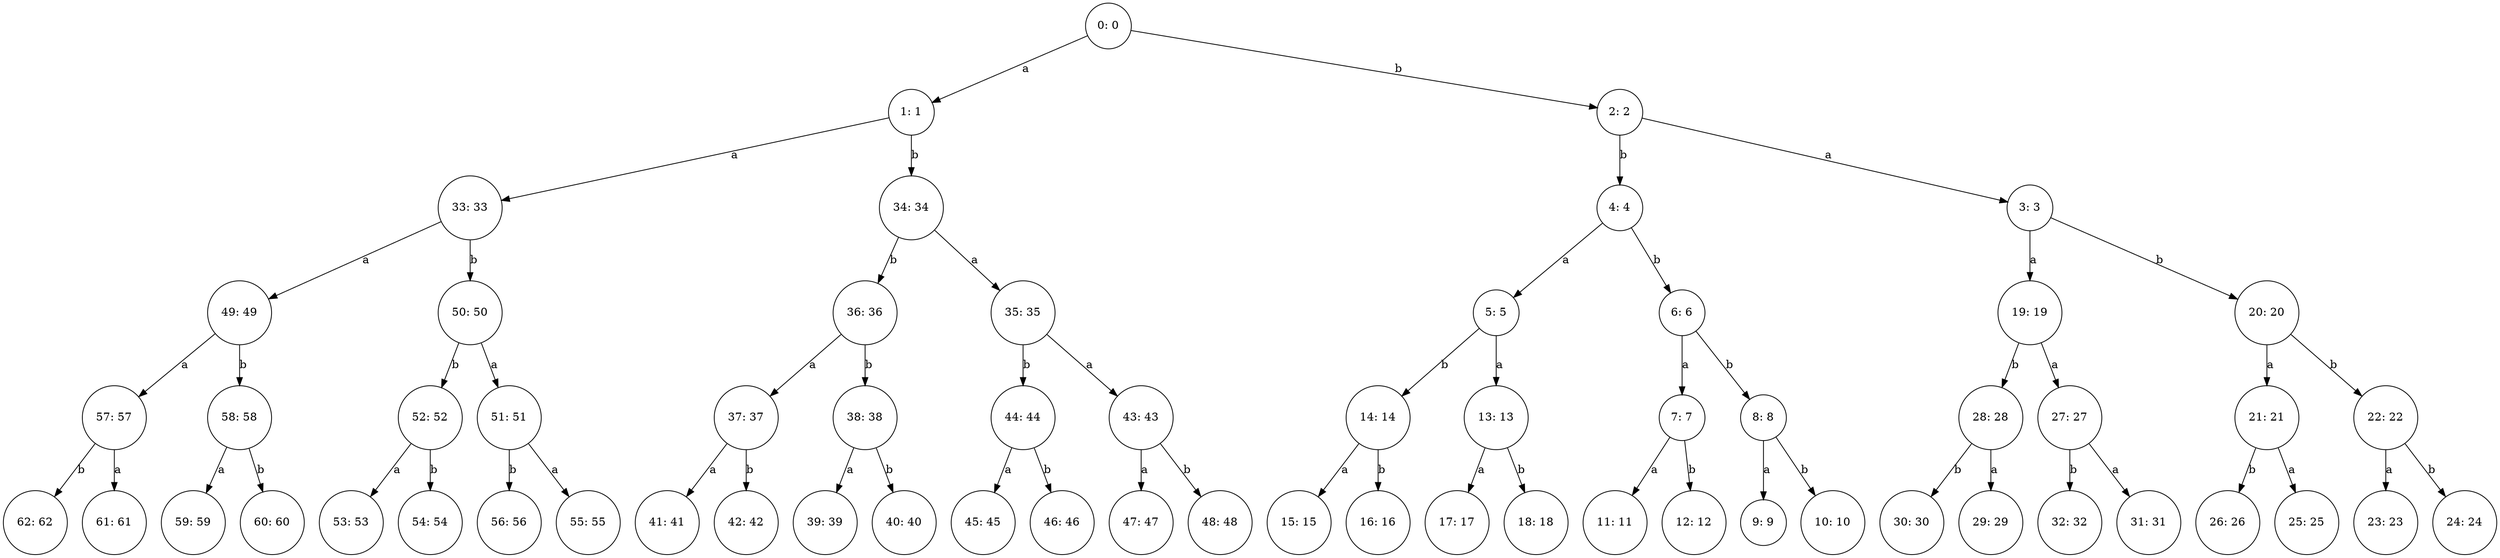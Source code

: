 digraph G {
node_37 [shape=circle,label="37: 37"];
	node_37 -> node_41 [label="a"];
	node_37 -> node_42 [label="b"];
node_44 [shape=circle,label="44: 44"];
	node_44 -> node_45 [label="a"];
	node_44 -> node_46 [label="b"];
node_4 [shape=circle,label="4: 4"];
	node_4 -> node_5 [label="a"];
	node_4 -> node_6 [label="b"];
node_56 [shape=circle,label="56: 56"];
node_14 [shape=circle,label="14: 14"];
	node_14 -> node_15 [label="a"];
	node_14 -> node_16 [label="b"];
node_11 [shape=circle,label="11: 11"];
node_9 [shape=circle,label="9: 9"];
node_46 [shape=circle,label="46: 46"];
node_23 [shape=circle,label="23: 23"];
node_59 [shape=circle,label="59: 59"];
node_1 [shape=circle,label="1: 1"];
	node_1 -> node_33 [label="a"];
	node_1 -> node_34 [label="b"];
node_62 [shape=circle,label="62: 62"];
node_43 [shape=circle,label="43: 43"];
	node_43 -> node_47 [label="a"];
	node_43 -> node_48 [label="b"];
node_26 [shape=circle,label="26: 26"];
node_42 [shape=circle,label="42: 42"];
node_6 [shape=circle,label="6: 6"];
	node_6 -> node_7 [label="a"];
	node_6 -> node_8 [label="b"];
node_48 [shape=circle,label="48: 48"];
node_49 [shape=circle,label="49: 49"];
	node_49 -> node_57 [label="a"];
	node_49 -> node_58 [label="b"];
node_24 [shape=circle,label="24: 24"];
node_52 [shape=circle,label="52: 52"];
	node_52 -> node_53 [label="a"];
	node_52 -> node_54 [label="b"];
node_53 [shape=circle,label="53: 53"];
node_38 [shape=circle,label="38: 38"];
	node_38 -> node_39 [label="a"];
	node_38 -> node_40 [label="b"];
node_0 [shape=circle,label="0: 0"];
	node_0 -> node_1 [label="a"];
	node_0 -> node_2 [label="b"];
node_61 [shape=circle,label="61: 61"];
node_30 [shape=circle,label="30: 30"];
node_45 [shape=circle,label="45: 45"];
node_32 [shape=circle,label="32: 32"];
node_28 [shape=circle,label="28: 28"];
	node_28 -> node_29 [label="a"];
	node_28 -> node_30 [label="b"];
node_36 [shape=circle,label="36: 36"];
	node_36 -> node_37 [label="a"];
	node_36 -> node_38 [label="b"];
node_2 [shape=circle,label="2: 2"];
	node_2 -> node_3 [label="a"];
	node_2 -> node_4 [label="b"];
node_5 [shape=circle,label="5: 5"];
	node_5 -> node_13 [label="a"];
	node_5 -> node_14 [label="b"];
node_41 [shape=circle,label="41: 41"];
node_40 [shape=circle,label="40: 40"];
node_34 [shape=circle,label="34: 34"];
	node_34 -> node_35 [label="a"];
	node_34 -> node_36 [label="b"];
node_27 [shape=circle,label="27: 27"];
	node_27 -> node_31 [label="a"];
	node_27 -> node_32 [label="b"];
node_10 [shape=circle,label="10: 10"];
node_3 [shape=circle,label="3: 3"];
	node_3 -> node_19 [label="a"];
	node_3 -> node_20 [label="b"];
node_17 [shape=circle,label="17: 17"];
node_31 [shape=circle,label="31: 31"];
node_51 [shape=circle,label="51: 51"];
	node_51 -> node_55 [label="a"];
	node_51 -> node_56 [label="b"];
node_19 [shape=circle,label="19: 19"];
	node_19 -> node_27 [label="a"];
	node_19 -> node_28 [label="b"];
node_20 [shape=circle,label="20: 20"];
	node_20 -> node_21 [label="a"];
	node_20 -> node_22 [label="b"];
node_39 [shape=circle,label="39: 39"];
node_13 [shape=circle,label="13: 13"];
	node_13 -> node_17 [label="a"];
	node_13 -> node_18 [label="b"];
node_8 [shape=circle,label="8: 8"];
	node_8 -> node_9 [label="a"];
	node_8 -> node_10 [label="b"];
node_25 [shape=circle,label="25: 25"];
node_50 [shape=circle,label="50: 50"];
	node_50 -> node_51 [label="a"];
	node_50 -> node_52 [label="b"];
node_18 [shape=circle,label="18: 18"];
node_35 [shape=circle,label="35: 35"];
	node_35 -> node_43 [label="a"];
	node_35 -> node_44 [label="b"];
node_22 [shape=circle,label="22: 22"];
	node_22 -> node_23 [label="a"];
	node_22 -> node_24 [label="b"];
node_58 [shape=circle,label="58: 58"];
	node_58 -> node_59 [label="a"];
	node_58 -> node_60 [label="b"];
node_16 [shape=circle,label="16: 16"];
node_12 [shape=circle,label="12: 12"];
node_29 [shape=circle,label="29: 29"];
node_55 [shape=circle,label="55: 55"];
node_57 [shape=circle,label="57: 57"];
	node_57 -> node_61 [label="a"];
	node_57 -> node_62 [label="b"];
node_47 [shape=circle,label="47: 47"];
node_7 [shape=circle,label="7: 7"];
	node_7 -> node_11 [label="a"];
	node_7 -> node_12 [label="b"];
node_54 [shape=circle,label="54: 54"];
node_60 [shape=circle,label="60: 60"];
node_33 [shape=circle,label="33: 33"];
	node_33 -> node_49 [label="a"];
	node_33 -> node_50 [label="b"];
node_15 [shape=circle,label="15: 15"];
node_21 [shape=circle,label="21: 21"];
	node_21 -> node_25 [label="a"];
	node_21 -> node_26 [label="b"];
}
